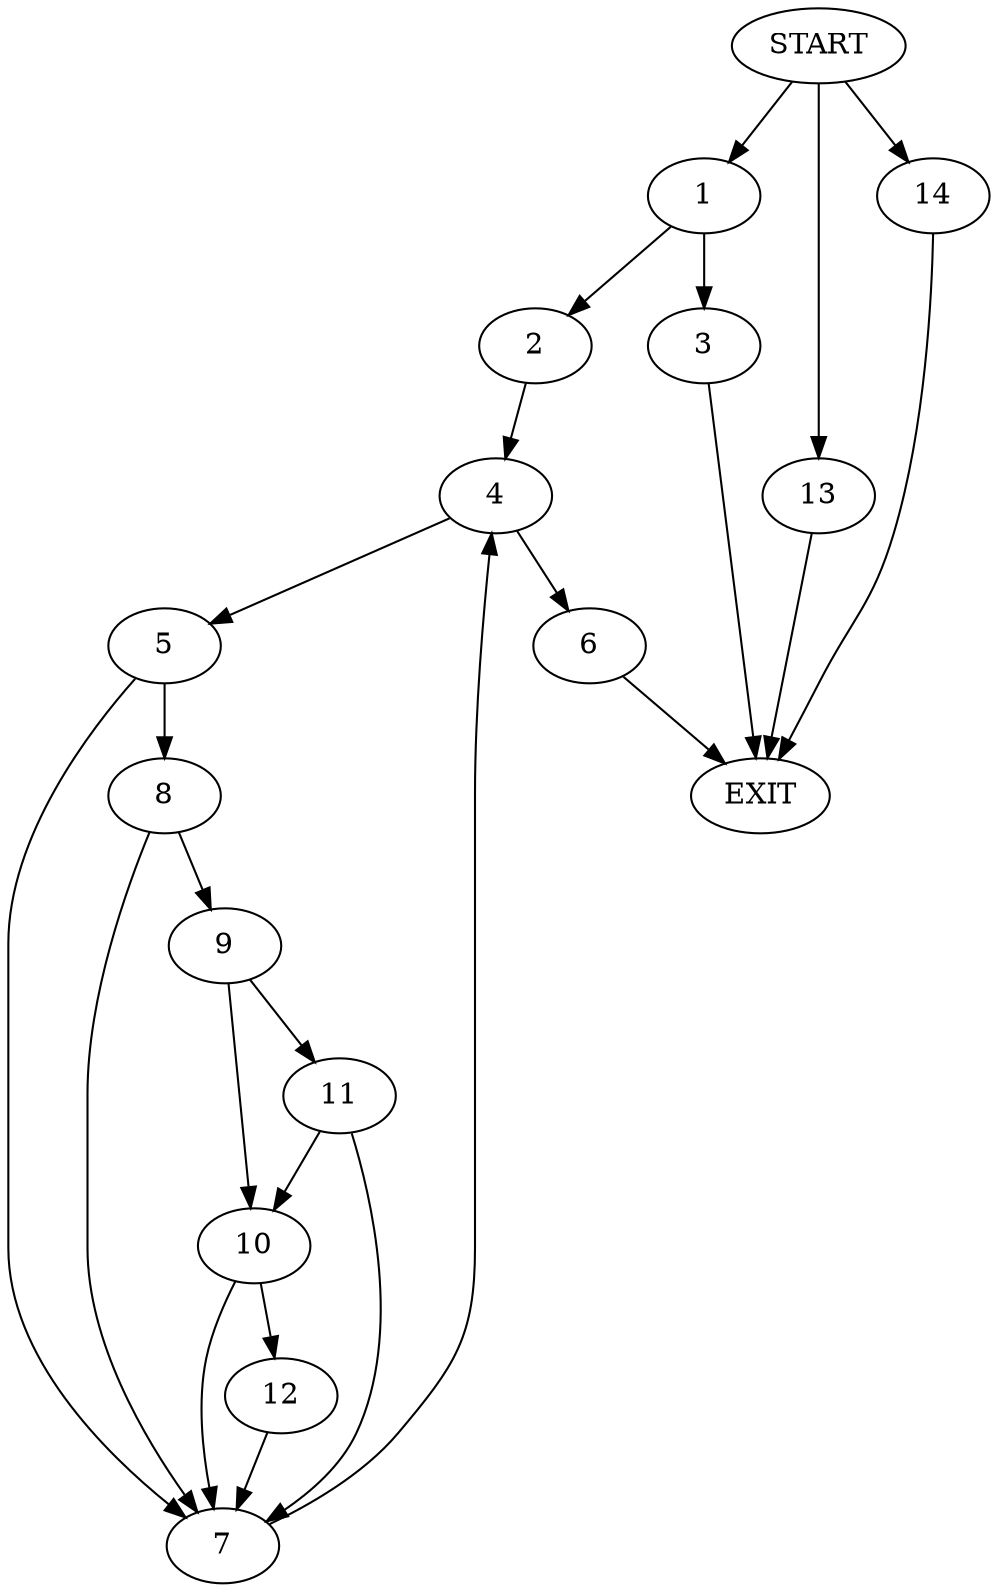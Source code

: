 digraph {
0 [label="START"]
15 [label="EXIT"]
0 -> 1
1 -> 2
1 -> 3
3 -> 15
2 -> 4
4 -> 5
4 -> 6
6 -> 15
5 -> 7
5 -> 8
7 -> 4
8 -> 7
8 -> 9
9 -> 10
9 -> 11
11 -> 7
11 -> 10
10 -> 7
10 -> 12
12 -> 7
0 -> 13
13 -> 15
0 -> 14
14 -> 15
}
